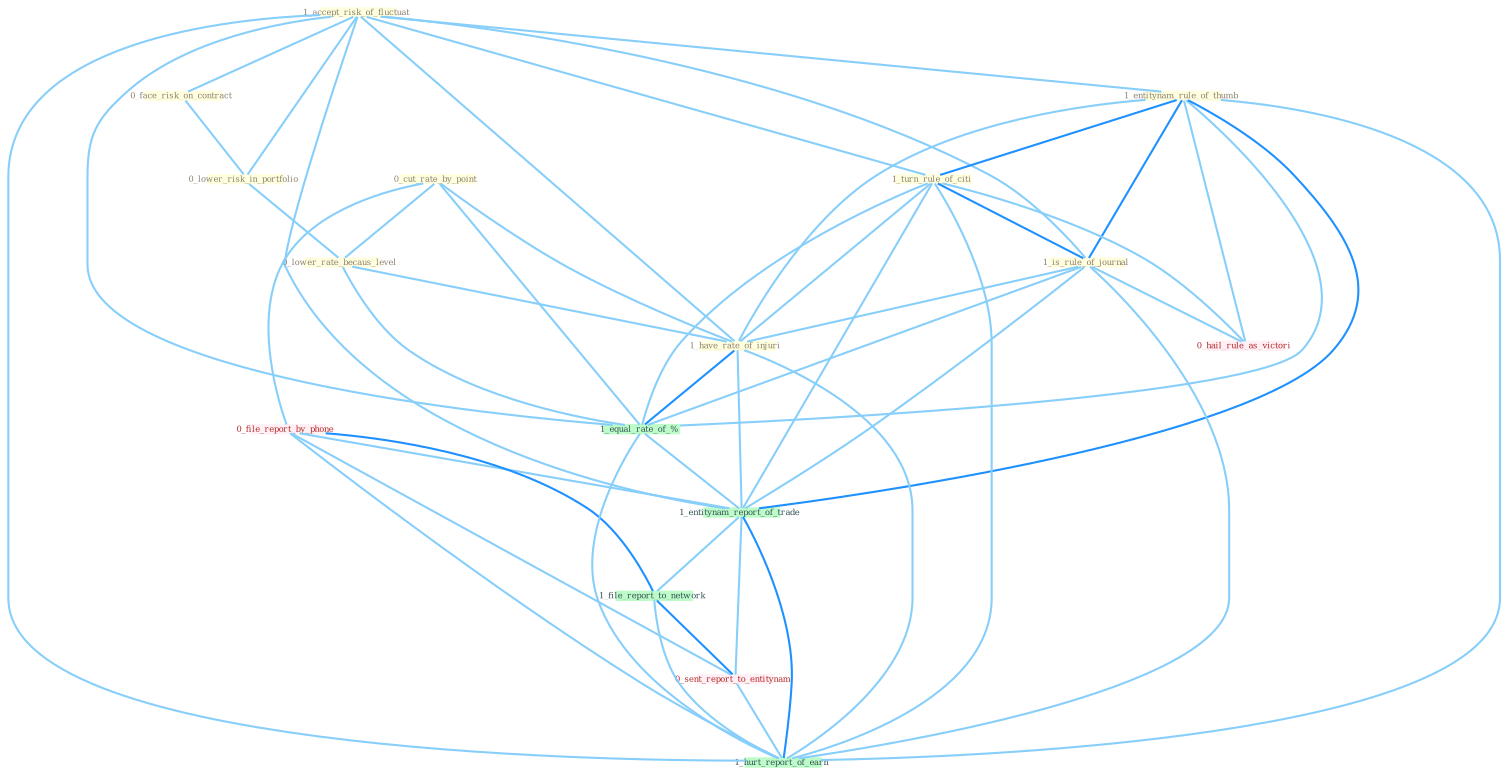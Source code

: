 Graph G{ 
    node
    [shape=polygon,style=filled,width=.5,height=.06,color="#BDFCC9",fixedsize=true,fontsize=4,
    fontcolor="#2f4f4f"];
    {node
    [color="#ffffe0", fontcolor="#8b7d6b"] "1_accept_risk_of_fluctuat " "0_cut_rate_by_point " "0_face_risk_on_contract " "1_entitynam_rule_of_thumb " "0_lower_risk_in_portfolio " "0_lower_rate_becaus_level " "1_turn_rule_of_citi " "1_is_rule_of_journal " "1_have_rate_of_injuri "}
{node [color="#fff0f5", fontcolor="#b22222"] "0_file_report_by_phone " "0_hail_rule_as_victori " "0_sent_report_to_entitynam "}
edge [color="#B0E2FF"];

	"1_accept_risk_of_fluctuat " -- "0_face_risk_on_contract " [w="1", color="#87cefa" ];
	"1_accept_risk_of_fluctuat " -- "1_entitynam_rule_of_thumb " [w="1", color="#87cefa" ];
	"1_accept_risk_of_fluctuat " -- "0_lower_risk_in_portfolio " [w="1", color="#87cefa" ];
	"1_accept_risk_of_fluctuat " -- "1_turn_rule_of_citi " [w="1", color="#87cefa" ];
	"1_accept_risk_of_fluctuat " -- "1_is_rule_of_journal " [w="1", color="#87cefa" ];
	"1_accept_risk_of_fluctuat " -- "1_have_rate_of_injuri " [w="1", color="#87cefa" ];
	"1_accept_risk_of_fluctuat " -- "1_equal_rate_of_% " [w="1", color="#87cefa" ];
	"1_accept_risk_of_fluctuat " -- "1_entitynam_report_of_trade " [w="1", color="#87cefa" ];
	"1_accept_risk_of_fluctuat " -- "1_hurt_report_of_earn " [w="1", color="#87cefa" ];
	"0_cut_rate_by_point " -- "0_lower_rate_becaus_level " [w="1", color="#87cefa" ];
	"0_cut_rate_by_point " -- "1_have_rate_of_injuri " [w="1", color="#87cefa" ];
	"0_cut_rate_by_point " -- "0_file_report_by_phone " [w="1", color="#87cefa" ];
	"0_cut_rate_by_point " -- "1_equal_rate_of_% " [w="1", color="#87cefa" ];
	"0_face_risk_on_contract " -- "0_lower_risk_in_portfolio " [w="1", color="#87cefa" ];
	"1_entitynam_rule_of_thumb " -- "1_turn_rule_of_citi " [w="2", color="#1e90ff" , len=0.8];
	"1_entitynam_rule_of_thumb " -- "1_is_rule_of_journal " [w="2", color="#1e90ff" , len=0.8];
	"1_entitynam_rule_of_thumb " -- "1_have_rate_of_injuri " [w="1", color="#87cefa" ];
	"1_entitynam_rule_of_thumb " -- "1_equal_rate_of_% " [w="1", color="#87cefa" ];
	"1_entitynam_rule_of_thumb " -- "1_entitynam_report_of_trade " [w="2", color="#1e90ff" , len=0.8];
	"1_entitynam_rule_of_thumb " -- "0_hail_rule_as_victori " [w="1", color="#87cefa" ];
	"1_entitynam_rule_of_thumb " -- "1_hurt_report_of_earn " [w="1", color="#87cefa" ];
	"0_lower_risk_in_portfolio " -- "0_lower_rate_becaus_level " [w="1", color="#87cefa" ];
	"0_lower_rate_becaus_level " -- "1_have_rate_of_injuri " [w="1", color="#87cefa" ];
	"0_lower_rate_becaus_level " -- "1_equal_rate_of_% " [w="1", color="#87cefa" ];
	"1_turn_rule_of_citi " -- "1_is_rule_of_journal " [w="2", color="#1e90ff" , len=0.8];
	"1_turn_rule_of_citi " -- "1_have_rate_of_injuri " [w="1", color="#87cefa" ];
	"1_turn_rule_of_citi " -- "1_equal_rate_of_% " [w="1", color="#87cefa" ];
	"1_turn_rule_of_citi " -- "1_entitynam_report_of_trade " [w="1", color="#87cefa" ];
	"1_turn_rule_of_citi " -- "0_hail_rule_as_victori " [w="1", color="#87cefa" ];
	"1_turn_rule_of_citi " -- "1_hurt_report_of_earn " [w="1", color="#87cefa" ];
	"1_is_rule_of_journal " -- "1_have_rate_of_injuri " [w="1", color="#87cefa" ];
	"1_is_rule_of_journal " -- "1_equal_rate_of_% " [w="1", color="#87cefa" ];
	"1_is_rule_of_journal " -- "1_entitynam_report_of_trade " [w="1", color="#87cefa" ];
	"1_is_rule_of_journal " -- "0_hail_rule_as_victori " [w="1", color="#87cefa" ];
	"1_is_rule_of_journal " -- "1_hurt_report_of_earn " [w="1", color="#87cefa" ];
	"1_have_rate_of_injuri " -- "1_equal_rate_of_% " [w="2", color="#1e90ff" , len=0.8];
	"1_have_rate_of_injuri " -- "1_entitynam_report_of_trade " [w="1", color="#87cefa" ];
	"1_have_rate_of_injuri " -- "1_hurt_report_of_earn " [w="1", color="#87cefa" ];
	"0_file_report_by_phone " -- "1_entitynam_report_of_trade " [w="1", color="#87cefa" ];
	"0_file_report_by_phone " -- "1_file_report_to_network " [w="2", color="#1e90ff" , len=0.8];
	"0_file_report_by_phone " -- "0_sent_report_to_entitynam " [w="1", color="#87cefa" ];
	"0_file_report_by_phone " -- "1_hurt_report_of_earn " [w="1", color="#87cefa" ];
	"1_equal_rate_of_% " -- "1_entitynam_report_of_trade " [w="1", color="#87cefa" ];
	"1_equal_rate_of_% " -- "1_hurt_report_of_earn " [w="1", color="#87cefa" ];
	"1_entitynam_report_of_trade " -- "1_file_report_to_network " [w="1", color="#87cefa" ];
	"1_entitynam_report_of_trade " -- "0_sent_report_to_entitynam " [w="1", color="#87cefa" ];
	"1_entitynam_report_of_trade " -- "1_hurt_report_of_earn " [w="2", color="#1e90ff" , len=0.8];
	"1_file_report_to_network " -- "0_sent_report_to_entitynam " [w="2", color="#1e90ff" , len=0.8];
	"1_file_report_to_network " -- "1_hurt_report_of_earn " [w="1", color="#87cefa" ];
	"0_sent_report_to_entitynam " -- "1_hurt_report_of_earn " [w="1", color="#87cefa" ];
}